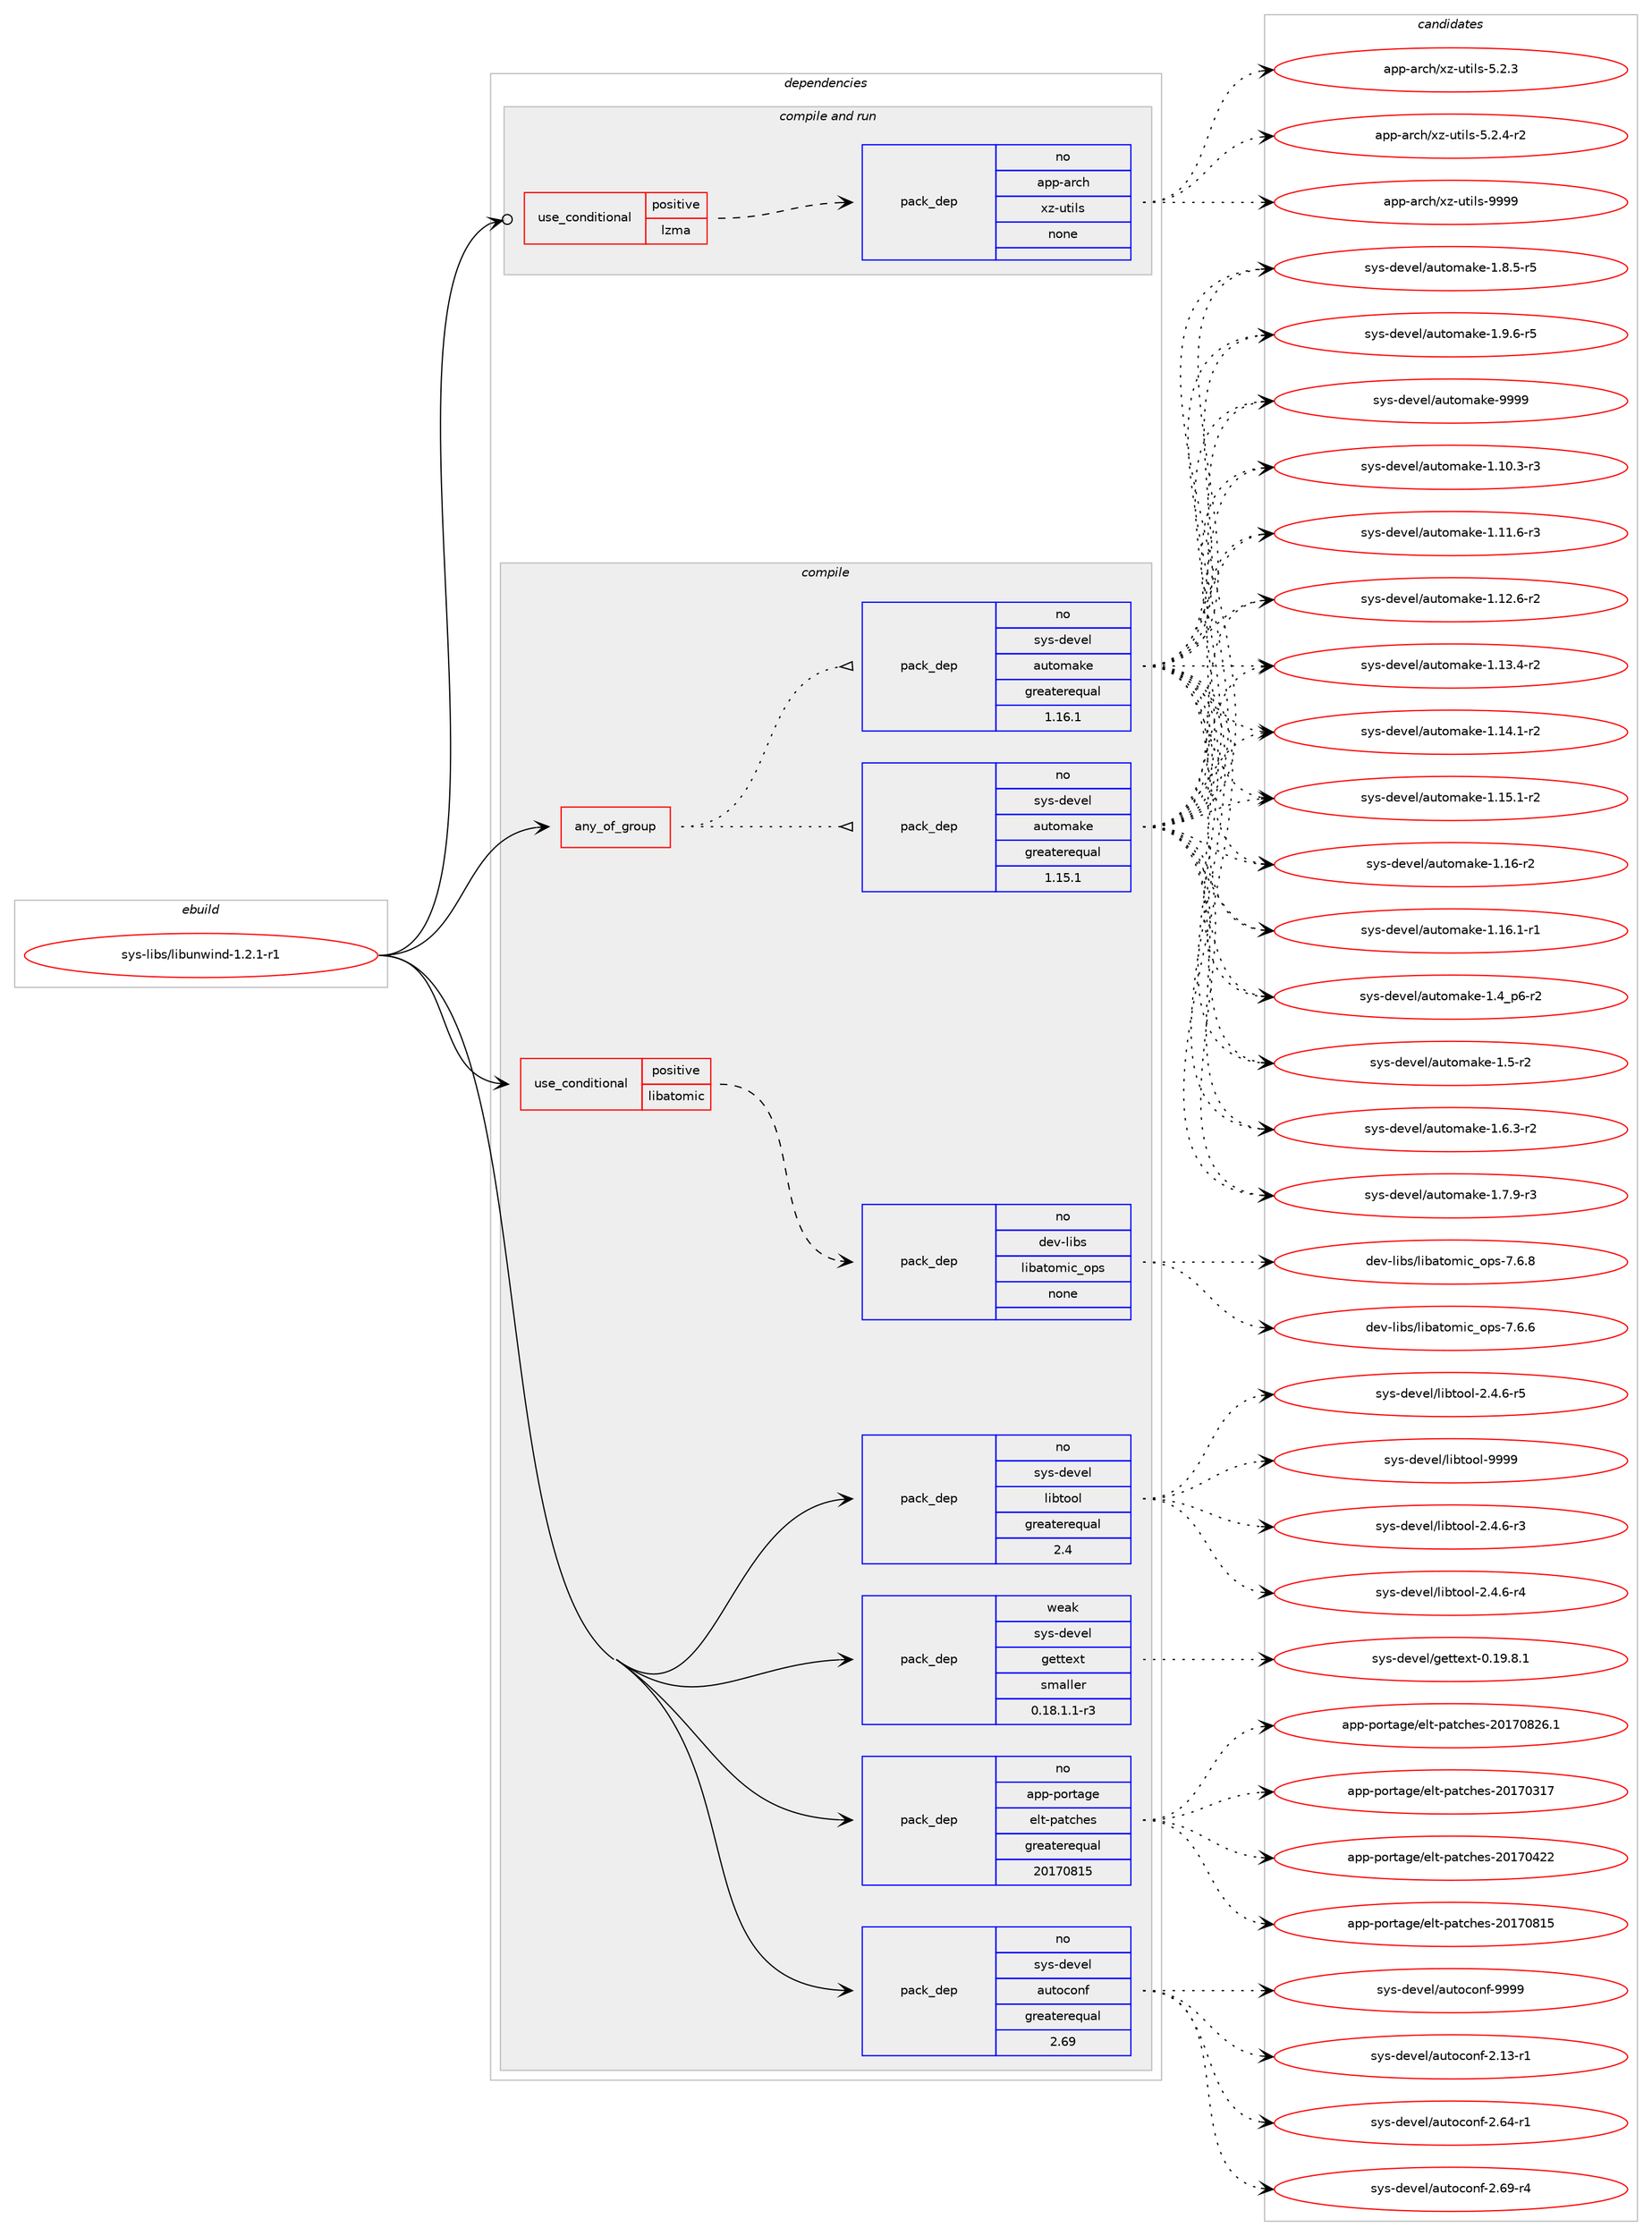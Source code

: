 digraph prolog {

# *************
# Graph options
# *************

newrank=true;
concentrate=true;
compound=true;
graph [rankdir=LR,fontname=Helvetica,fontsize=10,ranksep=1.5];#, ranksep=2.5, nodesep=0.2];
edge  [arrowhead=vee];
node  [fontname=Helvetica,fontsize=10];

# **********
# The ebuild
# **********

subgraph cluster_leftcol {
color=gray;
rank=same;
label=<<i>ebuild</i>>;
id [label="sys-libs/libunwind-1.2.1-r1", color=red, width=4, href="../sys-libs/libunwind-1.2.1-r1.svg"];
}

# ****************
# The dependencies
# ****************

subgraph cluster_midcol {
color=gray;
label=<<i>dependencies</i>>;
subgraph cluster_compile {
fillcolor="#eeeeee";
style=filled;
label=<<i>compile</i>>;
subgraph any27736 {
dependency1738931 [label=<<TABLE BORDER="0" CELLBORDER="1" CELLSPACING="0" CELLPADDING="4"><TR><TD CELLPADDING="10">any_of_group</TD></TR></TABLE>>, shape=none, color=red];subgraph pack1248105 {
dependency1738932 [label=<<TABLE BORDER="0" CELLBORDER="1" CELLSPACING="0" CELLPADDING="4" WIDTH="220"><TR><TD ROWSPAN="6" CELLPADDING="30">pack_dep</TD></TR><TR><TD WIDTH="110">no</TD></TR><TR><TD>sys-devel</TD></TR><TR><TD>automake</TD></TR><TR><TD>greaterequal</TD></TR><TR><TD>1.16.1</TD></TR></TABLE>>, shape=none, color=blue];
}
dependency1738931:e -> dependency1738932:w [weight=20,style="dotted",arrowhead="oinv"];
subgraph pack1248106 {
dependency1738933 [label=<<TABLE BORDER="0" CELLBORDER="1" CELLSPACING="0" CELLPADDING="4" WIDTH="220"><TR><TD ROWSPAN="6" CELLPADDING="30">pack_dep</TD></TR><TR><TD WIDTH="110">no</TD></TR><TR><TD>sys-devel</TD></TR><TR><TD>automake</TD></TR><TR><TD>greaterequal</TD></TR><TR><TD>1.15.1</TD></TR></TABLE>>, shape=none, color=blue];
}
dependency1738931:e -> dependency1738933:w [weight=20,style="dotted",arrowhead="oinv"];
}
id:e -> dependency1738931:w [weight=20,style="solid",arrowhead="vee"];
subgraph cond462126 {
dependency1738934 [label=<<TABLE BORDER="0" CELLBORDER="1" CELLSPACING="0" CELLPADDING="4"><TR><TD ROWSPAN="3" CELLPADDING="10">use_conditional</TD></TR><TR><TD>positive</TD></TR><TR><TD>libatomic</TD></TR></TABLE>>, shape=none, color=red];
subgraph pack1248107 {
dependency1738935 [label=<<TABLE BORDER="0" CELLBORDER="1" CELLSPACING="0" CELLPADDING="4" WIDTH="220"><TR><TD ROWSPAN="6" CELLPADDING="30">pack_dep</TD></TR><TR><TD WIDTH="110">no</TD></TR><TR><TD>dev-libs</TD></TR><TR><TD>libatomic_ops</TD></TR><TR><TD>none</TD></TR><TR><TD></TD></TR></TABLE>>, shape=none, color=blue];
}
dependency1738934:e -> dependency1738935:w [weight=20,style="dashed",arrowhead="vee"];
}
id:e -> dependency1738934:w [weight=20,style="solid",arrowhead="vee"];
subgraph pack1248108 {
dependency1738936 [label=<<TABLE BORDER="0" CELLBORDER="1" CELLSPACING="0" CELLPADDING="4" WIDTH="220"><TR><TD ROWSPAN="6" CELLPADDING="30">pack_dep</TD></TR><TR><TD WIDTH="110">no</TD></TR><TR><TD>app-portage</TD></TR><TR><TD>elt-patches</TD></TR><TR><TD>greaterequal</TD></TR><TR><TD>20170815</TD></TR></TABLE>>, shape=none, color=blue];
}
id:e -> dependency1738936:w [weight=20,style="solid",arrowhead="vee"];
subgraph pack1248109 {
dependency1738937 [label=<<TABLE BORDER="0" CELLBORDER="1" CELLSPACING="0" CELLPADDING="4" WIDTH="220"><TR><TD ROWSPAN="6" CELLPADDING="30">pack_dep</TD></TR><TR><TD WIDTH="110">no</TD></TR><TR><TD>sys-devel</TD></TR><TR><TD>autoconf</TD></TR><TR><TD>greaterequal</TD></TR><TR><TD>2.69</TD></TR></TABLE>>, shape=none, color=blue];
}
id:e -> dependency1738937:w [weight=20,style="solid",arrowhead="vee"];
subgraph pack1248110 {
dependency1738938 [label=<<TABLE BORDER="0" CELLBORDER="1" CELLSPACING="0" CELLPADDING="4" WIDTH="220"><TR><TD ROWSPAN="6" CELLPADDING="30">pack_dep</TD></TR><TR><TD WIDTH="110">no</TD></TR><TR><TD>sys-devel</TD></TR><TR><TD>libtool</TD></TR><TR><TD>greaterequal</TD></TR><TR><TD>2.4</TD></TR></TABLE>>, shape=none, color=blue];
}
id:e -> dependency1738938:w [weight=20,style="solid",arrowhead="vee"];
subgraph pack1248111 {
dependency1738939 [label=<<TABLE BORDER="0" CELLBORDER="1" CELLSPACING="0" CELLPADDING="4" WIDTH="220"><TR><TD ROWSPAN="6" CELLPADDING="30">pack_dep</TD></TR><TR><TD WIDTH="110">weak</TD></TR><TR><TD>sys-devel</TD></TR><TR><TD>gettext</TD></TR><TR><TD>smaller</TD></TR><TR><TD>0.18.1.1-r3</TD></TR></TABLE>>, shape=none, color=blue];
}
id:e -> dependency1738939:w [weight=20,style="solid",arrowhead="vee"];
}
subgraph cluster_compileandrun {
fillcolor="#eeeeee";
style=filled;
label=<<i>compile and run</i>>;
subgraph cond462127 {
dependency1738940 [label=<<TABLE BORDER="0" CELLBORDER="1" CELLSPACING="0" CELLPADDING="4"><TR><TD ROWSPAN="3" CELLPADDING="10">use_conditional</TD></TR><TR><TD>positive</TD></TR><TR><TD>lzma</TD></TR></TABLE>>, shape=none, color=red];
subgraph pack1248112 {
dependency1738941 [label=<<TABLE BORDER="0" CELLBORDER="1" CELLSPACING="0" CELLPADDING="4" WIDTH="220"><TR><TD ROWSPAN="6" CELLPADDING="30">pack_dep</TD></TR><TR><TD WIDTH="110">no</TD></TR><TR><TD>app-arch</TD></TR><TR><TD>xz-utils</TD></TR><TR><TD>none</TD></TR><TR><TD></TD></TR></TABLE>>, shape=none, color=blue];
}
dependency1738940:e -> dependency1738941:w [weight=20,style="dashed",arrowhead="vee"];
}
id:e -> dependency1738940:w [weight=20,style="solid",arrowhead="odotvee"];
}
subgraph cluster_run {
fillcolor="#eeeeee";
style=filled;
label=<<i>run</i>>;
}
}

# **************
# The candidates
# **************

subgraph cluster_choices {
rank=same;
color=gray;
label=<<i>candidates</i>>;

subgraph choice1248105 {
color=black;
nodesep=1;
choice11512111545100101118101108479711711611110997107101454946494846514511451 [label="sys-devel/automake-1.10.3-r3", color=red, width=4,href="../sys-devel/automake-1.10.3-r3.svg"];
choice11512111545100101118101108479711711611110997107101454946494946544511451 [label="sys-devel/automake-1.11.6-r3", color=red, width=4,href="../sys-devel/automake-1.11.6-r3.svg"];
choice11512111545100101118101108479711711611110997107101454946495046544511450 [label="sys-devel/automake-1.12.6-r2", color=red, width=4,href="../sys-devel/automake-1.12.6-r2.svg"];
choice11512111545100101118101108479711711611110997107101454946495146524511450 [label="sys-devel/automake-1.13.4-r2", color=red, width=4,href="../sys-devel/automake-1.13.4-r2.svg"];
choice11512111545100101118101108479711711611110997107101454946495246494511450 [label="sys-devel/automake-1.14.1-r2", color=red, width=4,href="../sys-devel/automake-1.14.1-r2.svg"];
choice11512111545100101118101108479711711611110997107101454946495346494511450 [label="sys-devel/automake-1.15.1-r2", color=red, width=4,href="../sys-devel/automake-1.15.1-r2.svg"];
choice1151211154510010111810110847971171161111099710710145494649544511450 [label="sys-devel/automake-1.16-r2", color=red, width=4,href="../sys-devel/automake-1.16-r2.svg"];
choice11512111545100101118101108479711711611110997107101454946495446494511449 [label="sys-devel/automake-1.16.1-r1", color=red, width=4,href="../sys-devel/automake-1.16.1-r1.svg"];
choice115121115451001011181011084797117116111109971071014549465295112544511450 [label="sys-devel/automake-1.4_p6-r2", color=red, width=4,href="../sys-devel/automake-1.4_p6-r2.svg"];
choice11512111545100101118101108479711711611110997107101454946534511450 [label="sys-devel/automake-1.5-r2", color=red, width=4,href="../sys-devel/automake-1.5-r2.svg"];
choice115121115451001011181011084797117116111109971071014549465446514511450 [label="sys-devel/automake-1.6.3-r2", color=red, width=4,href="../sys-devel/automake-1.6.3-r2.svg"];
choice115121115451001011181011084797117116111109971071014549465546574511451 [label="sys-devel/automake-1.7.9-r3", color=red, width=4,href="../sys-devel/automake-1.7.9-r3.svg"];
choice115121115451001011181011084797117116111109971071014549465646534511453 [label="sys-devel/automake-1.8.5-r5", color=red, width=4,href="../sys-devel/automake-1.8.5-r5.svg"];
choice115121115451001011181011084797117116111109971071014549465746544511453 [label="sys-devel/automake-1.9.6-r5", color=red, width=4,href="../sys-devel/automake-1.9.6-r5.svg"];
choice115121115451001011181011084797117116111109971071014557575757 [label="sys-devel/automake-9999", color=red, width=4,href="../sys-devel/automake-9999.svg"];
dependency1738932:e -> choice11512111545100101118101108479711711611110997107101454946494846514511451:w [style=dotted,weight="100"];
dependency1738932:e -> choice11512111545100101118101108479711711611110997107101454946494946544511451:w [style=dotted,weight="100"];
dependency1738932:e -> choice11512111545100101118101108479711711611110997107101454946495046544511450:w [style=dotted,weight="100"];
dependency1738932:e -> choice11512111545100101118101108479711711611110997107101454946495146524511450:w [style=dotted,weight="100"];
dependency1738932:e -> choice11512111545100101118101108479711711611110997107101454946495246494511450:w [style=dotted,weight="100"];
dependency1738932:e -> choice11512111545100101118101108479711711611110997107101454946495346494511450:w [style=dotted,weight="100"];
dependency1738932:e -> choice1151211154510010111810110847971171161111099710710145494649544511450:w [style=dotted,weight="100"];
dependency1738932:e -> choice11512111545100101118101108479711711611110997107101454946495446494511449:w [style=dotted,weight="100"];
dependency1738932:e -> choice115121115451001011181011084797117116111109971071014549465295112544511450:w [style=dotted,weight="100"];
dependency1738932:e -> choice11512111545100101118101108479711711611110997107101454946534511450:w [style=dotted,weight="100"];
dependency1738932:e -> choice115121115451001011181011084797117116111109971071014549465446514511450:w [style=dotted,weight="100"];
dependency1738932:e -> choice115121115451001011181011084797117116111109971071014549465546574511451:w [style=dotted,weight="100"];
dependency1738932:e -> choice115121115451001011181011084797117116111109971071014549465646534511453:w [style=dotted,weight="100"];
dependency1738932:e -> choice115121115451001011181011084797117116111109971071014549465746544511453:w [style=dotted,weight="100"];
dependency1738932:e -> choice115121115451001011181011084797117116111109971071014557575757:w [style=dotted,weight="100"];
}
subgraph choice1248106 {
color=black;
nodesep=1;
choice11512111545100101118101108479711711611110997107101454946494846514511451 [label="sys-devel/automake-1.10.3-r3", color=red, width=4,href="../sys-devel/automake-1.10.3-r3.svg"];
choice11512111545100101118101108479711711611110997107101454946494946544511451 [label="sys-devel/automake-1.11.6-r3", color=red, width=4,href="../sys-devel/automake-1.11.6-r3.svg"];
choice11512111545100101118101108479711711611110997107101454946495046544511450 [label="sys-devel/automake-1.12.6-r2", color=red, width=4,href="../sys-devel/automake-1.12.6-r2.svg"];
choice11512111545100101118101108479711711611110997107101454946495146524511450 [label="sys-devel/automake-1.13.4-r2", color=red, width=4,href="../sys-devel/automake-1.13.4-r2.svg"];
choice11512111545100101118101108479711711611110997107101454946495246494511450 [label="sys-devel/automake-1.14.1-r2", color=red, width=4,href="../sys-devel/automake-1.14.1-r2.svg"];
choice11512111545100101118101108479711711611110997107101454946495346494511450 [label="sys-devel/automake-1.15.1-r2", color=red, width=4,href="../sys-devel/automake-1.15.1-r2.svg"];
choice1151211154510010111810110847971171161111099710710145494649544511450 [label="sys-devel/automake-1.16-r2", color=red, width=4,href="../sys-devel/automake-1.16-r2.svg"];
choice11512111545100101118101108479711711611110997107101454946495446494511449 [label="sys-devel/automake-1.16.1-r1", color=red, width=4,href="../sys-devel/automake-1.16.1-r1.svg"];
choice115121115451001011181011084797117116111109971071014549465295112544511450 [label="sys-devel/automake-1.4_p6-r2", color=red, width=4,href="../sys-devel/automake-1.4_p6-r2.svg"];
choice11512111545100101118101108479711711611110997107101454946534511450 [label="sys-devel/automake-1.5-r2", color=red, width=4,href="../sys-devel/automake-1.5-r2.svg"];
choice115121115451001011181011084797117116111109971071014549465446514511450 [label="sys-devel/automake-1.6.3-r2", color=red, width=4,href="../sys-devel/automake-1.6.3-r2.svg"];
choice115121115451001011181011084797117116111109971071014549465546574511451 [label="sys-devel/automake-1.7.9-r3", color=red, width=4,href="../sys-devel/automake-1.7.9-r3.svg"];
choice115121115451001011181011084797117116111109971071014549465646534511453 [label="sys-devel/automake-1.8.5-r5", color=red, width=4,href="../sys-devel/automake-1.8.5-r5.svg"];
choice115121115451001011181011084797117116111109971071014549465746544511453 [label="sys-devel/automake-1.9.6-r5", color=red, width=4,href="../sys-devel/automake-1.9.6-r5.svg"];
choice115121115451001011181011084797117116111109971071014557575757 [label="sys-devel/automake-9999", color=red, width=4,href="../sys-devel/automake-9999.svg"];
dependency1738933:e -> choice11512111545100101118101108479711711611110997107101454946494846514511451:w [style=dotted,weight="100"];
dependency1738933:e -> choice11512111545100101118101108479711711611110997107101454946494946544511451:w [style=dotted,weight="100"];
dependency1738933:e -> choice11512111545100101118101108479711711611110997107101454946495046544511450:w [style=dotted,weight="100"];
dependency1738933:e -> choice11512111545100101118101108479711711611110997107101454946495146524511450:w [style=dotted,weight="100"];
dependency1738933:e -> choice11512111545100101118101108479711711611110997107101454946495246494511450:w [style=dotted,weight="100"];
dependency1738933:e -> choice11512111545100101118101108479711711611110997107101454946495346494511450:w [style=dotted,weight="100"];
dependency1738933:e -> choice1151211154510010111810110847971171161111099710710145494649544511450:w [style=dotted,weight="100"];
dependency1738933:e -> choice11512111545100101118101108479711711611110997107101454946495446494511449:w [style=dotted,weight="100"];
dependency1738933:e -> choice115121115451001011181011084797117116111109971071014549465295112544511450:w [style=dotted,weight="100"];
dependency1738933:e -> choice11512111545100101118101108479711711611110997107101454946534511450:w [style=dotted,weight="100"];
dependency1738933:e -> choice115121115451001011181011084797117116111109971071014549465446514511450:w [style=dotted,weight="100"];
dependency1738933:e -> choice115121115451001011181011084797117116111109971071014549465546574511451:w [style=dotted,weight="100"];
dependency1738933:e -> choice115121115451001011181011084797117116111109971071014549465646534511453:w [style=dotted,weight="100"];
dependency1738933:e -> choice115121115451001011181011084797117116111109971071014549465746544511453:w [style=dotted,weight="100"];
dependency1738933:e -> choice115121115451001011181011084797117116111109971071014557575757:w [style=dotted,weight="100"];
}
subgraph choice1248107 {
color=black;
nodesep=1;
choice10010111845108105981154710810598971161111091059995111112115455546544654 [label="dev-libs/libatomic_ops-7.6.6", color=red, width=4,href="../dev-libs/libatomic_ops-7.6.6.svg"];
choice10010111845108105981154710810598971161111091059995111112115455546544656 [label="dev-libs/libatomic_ops-7.6.8", color=red, width=4,href="../dev-libs/libatomic_ops-7.6.8.svg"];
dependency1738935:e -> choice10010111845108105981154710810598971161111091059995111112115455546544654:w [style=dotted,weight="100"];
dependency1738935:e -> choice10010111845108105981154710810598971161111091059995111112115455546544656:w [style=dotted,weight="100"];
}
subgraph choice1248108 {
color=black;
nodesep=1;
choice97112112451121111141169710310147101108116451129711699104101115455048495548514955 [label="app-portage/elt-patches-20170317", color=red, width=4,href="../app-portage/elt-patches-20170317.svg"];
choice97112112451121111141169710310147101108116451129711699104101115455048495548525050 [label="app-portage/elt-patches-20170422", color=red, width=4,href="../app-portage/elt-patches-20170422.svg"];
choice97112112451121111141169710310147101108116451129711699104101115455048495548564953 [label="app-portage/elt-patches-20170815", color=red, width=4,href="../app-portage/elt-patches-20170815.svg"];
choice971121124511211111411697103101471011081164511297116991041011154550484955485650544649 [label="app-portage/elt-patches-20170826.1", color=red, width=4,href="../app-portage/elt-patches-20170826.1.svg"];
dependency1738936:e -> choice97112112451121111141169710310147101108116451129711699104101115455048495548514955:w [style=dotted,weight="100"];
dependency1738936:e -> choice97112112451121111141169710310147101108116451129711699104101115455048495548525050:w [style=dotted,weight="100"];
dependency1738936:e -> choice97112112451121111141169710310147101108116451129711699104101115455048495548564953:w [style=dotted,weight="100"];
dependency1738936:e -> choice971121124511211111411697103101471011081164511297116991041011154550484955485650544649:w [style=dotted,weight="100"];
}
subgraph choice1248109 {
color=black;
nodesep=1;
choice1151211154510010111810110847971171161119911111010245504649514511449 [label="sys-devel/autoconf-2.13-r1", color=red, width=4,href="../sys-devel/autoconf-2.13-r1.svg"];
choice1151211154510010111810110847971171161119911111010245504654524511449 [label="sys-devel/autoconf-2.64-r1", color=red, width=4,href="../sys-devel/autoconf-2.64-r1.svg"];
choice1151211154510010111810110847971171161119911111010245504654574511452 [label="sys-devel/autoconf-2.69-r4", color=red, width=4,href="../sys-devel/autoconf-2.69-r4.svg"];
choice115121115451001011181011084797117116111991111101024557575757 [label="sys-devel/autoconf-9999", color=red, width=4,href="../sys-devel/autoconf-9999.svg"];
dependency1738937:e -> choice1151211154510010111810110847971171161119911111010245504649514511449:w [style=dotted,weight="100"];
dependency1738937:e -> choice1151211154510010111810110847971171161119911111010245504654524511449:w [style=dotted,weight="100"];
dependency1738937:e -> choice1151211154510010111810110847971171161119911111010245504654574511452:w [style=dotted,weight="100"];
dependency1738937:e -> choice115121115451001011181011084797117116111991111101024557575757:w [style=dotted,weight="100"];
}
subgraph choice1248110 {
color=black;
nodesep=1;
choice1151211154510010111810110847108105981161111111084550465246544511451 [label="sys-devel/libtool-2.4.6-r3", color=red, width=4,href="../sys-devel/libtool-2.4.6-r3.svg"];
choice1151211154510010111810110847108105981161111111084550465246544511452 [label="sys-devel/libtool-2.4.6-r4", color=red, width=4,href="../sys-devel/libtool-2.4.6-r4.svg"];
choice1151211154510010111810110847108105981161111111084550465246544511453 [label="sys-devel/libtool-2.4.6-r5", color=red, width=4,href="../sys-devel/libtool-2.4.6-r5.svg"];
choice1151211154510010111810110847108105981161111111084557575757 [label="sys-devel/libtool-9999", color=red, width=4,href="../sys-devel/libtool-9999.svg"];
dependency1738938:e -> choice1151211154510010111810110847108105981161111111084550465246544511451:w [style=dotted,weight="100"];
dependency1738938:e -> choice1151211154510010111810110847108105981161111111084550465246544511452:w [style=dotted,weight="100"];
dependency1738938:e -> choice1151211154510010111810110847108105981161111111084550465246544511453:w [style=dotted,weight="100"];
dependency1738938:e -> choice1151211154510010111810110847108105981161111111084557575757:w [style=dotted,weight="100"];
}
subgraph choice1248111 {
color=black;
nodesep=1;
choice1151211154510010111810110847103101116116101120116454846495746564649 [label="sys-devel/gettext-0.19.8.1", color=red, width=4,href="../sys-devel/gettext-0.19.8.1.svg"];
dependency1738939:e -> choice1151211154510010111810110847103101116116101120116454846495746564649:w [style=dotted,weight="100"];
}
subgraph choice1248112 {
color=black;
nodesep=1;
choice971121124597114991044712012245117116105108115455346504651 [label="app-arch/xz-utils-5.2.3", color=red, width=4,href="../app-arch/xz-utils-5.2.3.svg"];
choice9711211245971149910447120122451171161051081154553465046524511450 [label="app-arch/xz-utils-5.2.4-r2", color=red, width=4,href="../app-arch/xz-utils-5.2.4-r2.svg"];
choice9711211245971149910447120122451171161051081154557575757 [label="app-arch/xz-utils-9999", color=red, width=4,href="../app-arch/xz-utils-9999.svg"];
dependency1738941:e -> choice971121124597114991044712012245117116105108115455346504651:w [style=dotted,weight="100"];
dependency1738941:e -> choice9711211245971149910447120122451171161051081154553465046524511450:w [style=dotted,weight="100"];
dependency1738941:e -> choice9711211245971149910447120122451171161051081154557575757:w [style=dotted,weight="100"];
}
}

}
